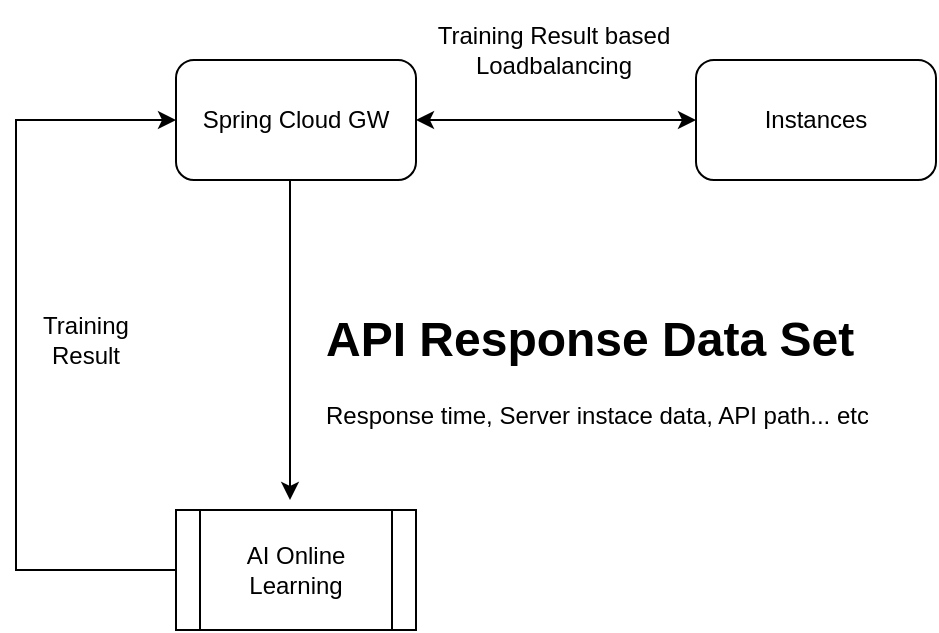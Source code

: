 <mxfile version="15.2.9" type="github">
  <diagram id="Gag8Pz1Tdca4HvJkI-cT" name="Page-1">
    <mxGraphModel dx="1248" dy="830" grid="1" gridSize="10" guides="1" tooltips="1" connect="1" arrows="1" fold="1" page="1" pageScale="1" pageWidth="827" pageHeight="1169" math="0" shadow="0">
      <root>
        <mxCell id="0" />
        <mxCell id="1" parent="0" />
        <mxCell id="fQm5tjJO3iZtvAacNA-u-9" style="edgeStyle=orthogonalEdgeStyle;rounded=0;orthogonalLoop=1;jettySize=auto;html=1;exitX=0.5;exitY=1;exitDx=0;exitDy=0;" edge="1" parent="1">
          <mxGeometry relative="1" as="geometry">
            <mxPoint x="217" y="550" as="targetPoint" />
            <mxPoint x="217" y="390" as="sourcePoint" />
            <Array as="points">
              <mxPoint x="217" y="540" />
            </Array>
          </mxGeometry>
        </mxCell>
        <mxCell id="fQm5tjJO3iZtvAacNA-u-1" value="Spring Cloud GW" style="rounded=1;whiteSpace=wrap;html=1;" vertex="1" parent="1">
          <mxGeometry x="160" y="330" width="120" height="60" as="geometry" />
        </mxCell>
        <mxCell id="fQm5tjJO3iZtvAacNA-u-3" value="Instances" style="rounded=1;whiteSpace=wrap;html=1;" vertex="1" parent="1">
          <mxGeometry x="420" y="330" width="120" height="60" as="geometry" />
        </mxCell>
        <mxCell id="fQm5tjJO3iZtvAacNA-u-4" value="" style="endArrow=classic;startArrow=classic;html=1;exitX=1;exitY=0.5;exitDx=0;exitDy=0;entryX=0;entryY=0.5;entryDx=0;entryDy=0;" edge="1" parent="1" source="fQm5tjJO3iZtvAacNA-u-1" target="fQm5tjJO3iZtvAacNA-u-3">
          <mxGeometry width="50" height="50" relative="1" as="geometry">
            <mxPoint x="390" y="450" as="sourcePoint" />
            <mxPoint x="440" y="400" as="targetPoint" />
          </mxGeometry>
        </mxCell>
        <mxCell id="fQm5tjJO3iZtvAacNA-u-11" value="&lt;h1&gt;API Response Data Set&lt;/h1&gt;&lt;p&gt;Response time, Server instace data, API path... etc&lt;/p&gt;" style="text;html=1;strokeColor=none;fillColor=none;spacing=5;spacingTop=-20;whiteSpace=wrap;overflow=hidden;rounded=0;" vertex="1" parent="1">
          <mxGeometry x="230" y="450" width="300" height="70" as="geometry" />
        </mxCell>
        <mxCell id="fQm5tjJO3iZtvAacNA-u-14" style="edgeStyle=orthogonalEdgeStyle;rounded=0;orthogonalLoop=1;jettySize=auto;html=1;exitX=0;exitY=0.5;exitDx=0;exitDy=0;entryX=0;entryY=0.5;entryDx=0;entryDy=0;" edge="1" parent="1" source="fQm5tjJO3iZtvAacNA-u-13" target="fQm5tjJO3iZtvAacNA-u-1">
          <mxGeometry relative="1" as="geometry">
            <Array as="points">
              <mxPoint x="80" y="585" />
              <mxPoint x="80" y="360" />
            </Array>
          </mxGeometry>
        </mxCell>
        <mxCell id="fQm5tjJO3iZtvAacNA-u-13" value="AI Online Learning" style="shape=process;whiteSpace=wrap;html=1;backgroundOutline=1;rounded=0;" vertex="1" parent="1">
          <mxGeometry x="160" y="555" width="120" height="60" as="geometry" />
        </mxCell>
        <mxCell id="fQm5tjJO3iZtvAacNA-u-15" value="Training Result" style="text;html=1;strokeColor=none;fillColor=none;align=center;verticalAlign=middle;whiteSpace=wrap;rounded=0;" vertex="1" parent="1">
          <mxGeometry x="80" y="450" width="70" height="40" as="geometry" />
        </mxCell>
        <mxCell id="fQm5tjJO3iZtvAacNA-u-16" value="Training Result based Loadbalancing" style="text;html=1;strokeColor=none;fillColor=none;align=center;verticalAlign=middle;whiteSpace=wrap;rounded=0;" vertex="1" parent="1">
          <mxGeometry x="283.5" y="300" width="130" height="50" as="geometry" />
        </mxCell>
      </root>
    </mxGraphModel>
  </diagram>
</mxfile>
